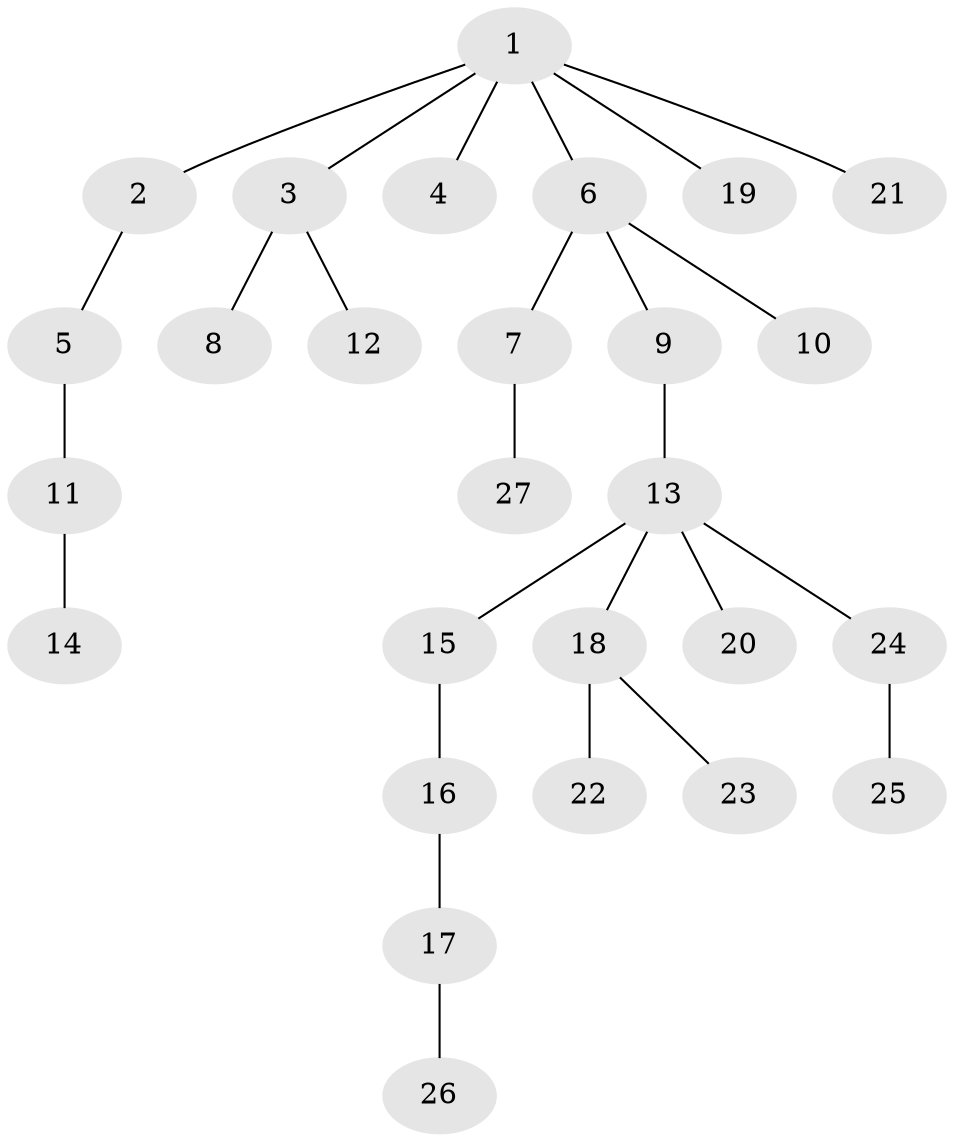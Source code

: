 // original degree distribution, {6: 0.0392156862745098, 3: 0.11764705882352941, 4: 0.058823529411764705, 2: 0.27450980392156865, 5: 0.0196078431372549, 1: 0.49019607843137253}
// Generated by graph-tools (version 1.1) at 2025/36/03/09/25 02:36:46]
// undirected, 27 vertices, 26 edges
graph export_dot {
graph [start="1"]
  node [color=gray90,style=filled];
  1;
  2;
  3;
  4;
  5;
  6;
  7;
  8;
  9;
  10;
  11;
  12;
  13;
  14;
  15;
  16;
  17;
  18;
  19;
  20;
  21;
  22;
  23;
  24;
  25;
  26;
  27;
  1 -- 2 [weight=1.0];
  1 -- 3 [weight=1.0];
  1 -- 4 [weight=1.0];
  1 -- 6 [weight=1.0];
  1 -- 19 [weight=1.0];
  1 -- 21 [weight=1.0];
  2 -- 5 [weight=1.0];
  3 -- 8 [weight=1.0];
  3 -- 12 [weight=1.0];
  5 -- 11 [weight=1.0];
  6 -- 7 [weight=1.0];
  6 -- 9 [weight=1.0];
  6 -- 10 [weight=1.0];
  7 -- 27 [weight=1.0];
  9 -- 13 [weight=4.0];
  11 -- 14 [weight=2.0];
  13 -- 15 [weight=1.0];
  13 -- 18 [weight=1.0];
  13 -- 20 [weight=1.0];
  13 -- 24 [weight=1.0];
  15 -- 16 [weight=2.0];
  16 -- 17 [weight=1.0];
  17 -- 26 [weight=1.0];
  18 -- 22 [weight=1.0];
  18 -- 23 [weight=1.0];
  24 -- 25 [weight=1.0];
}
